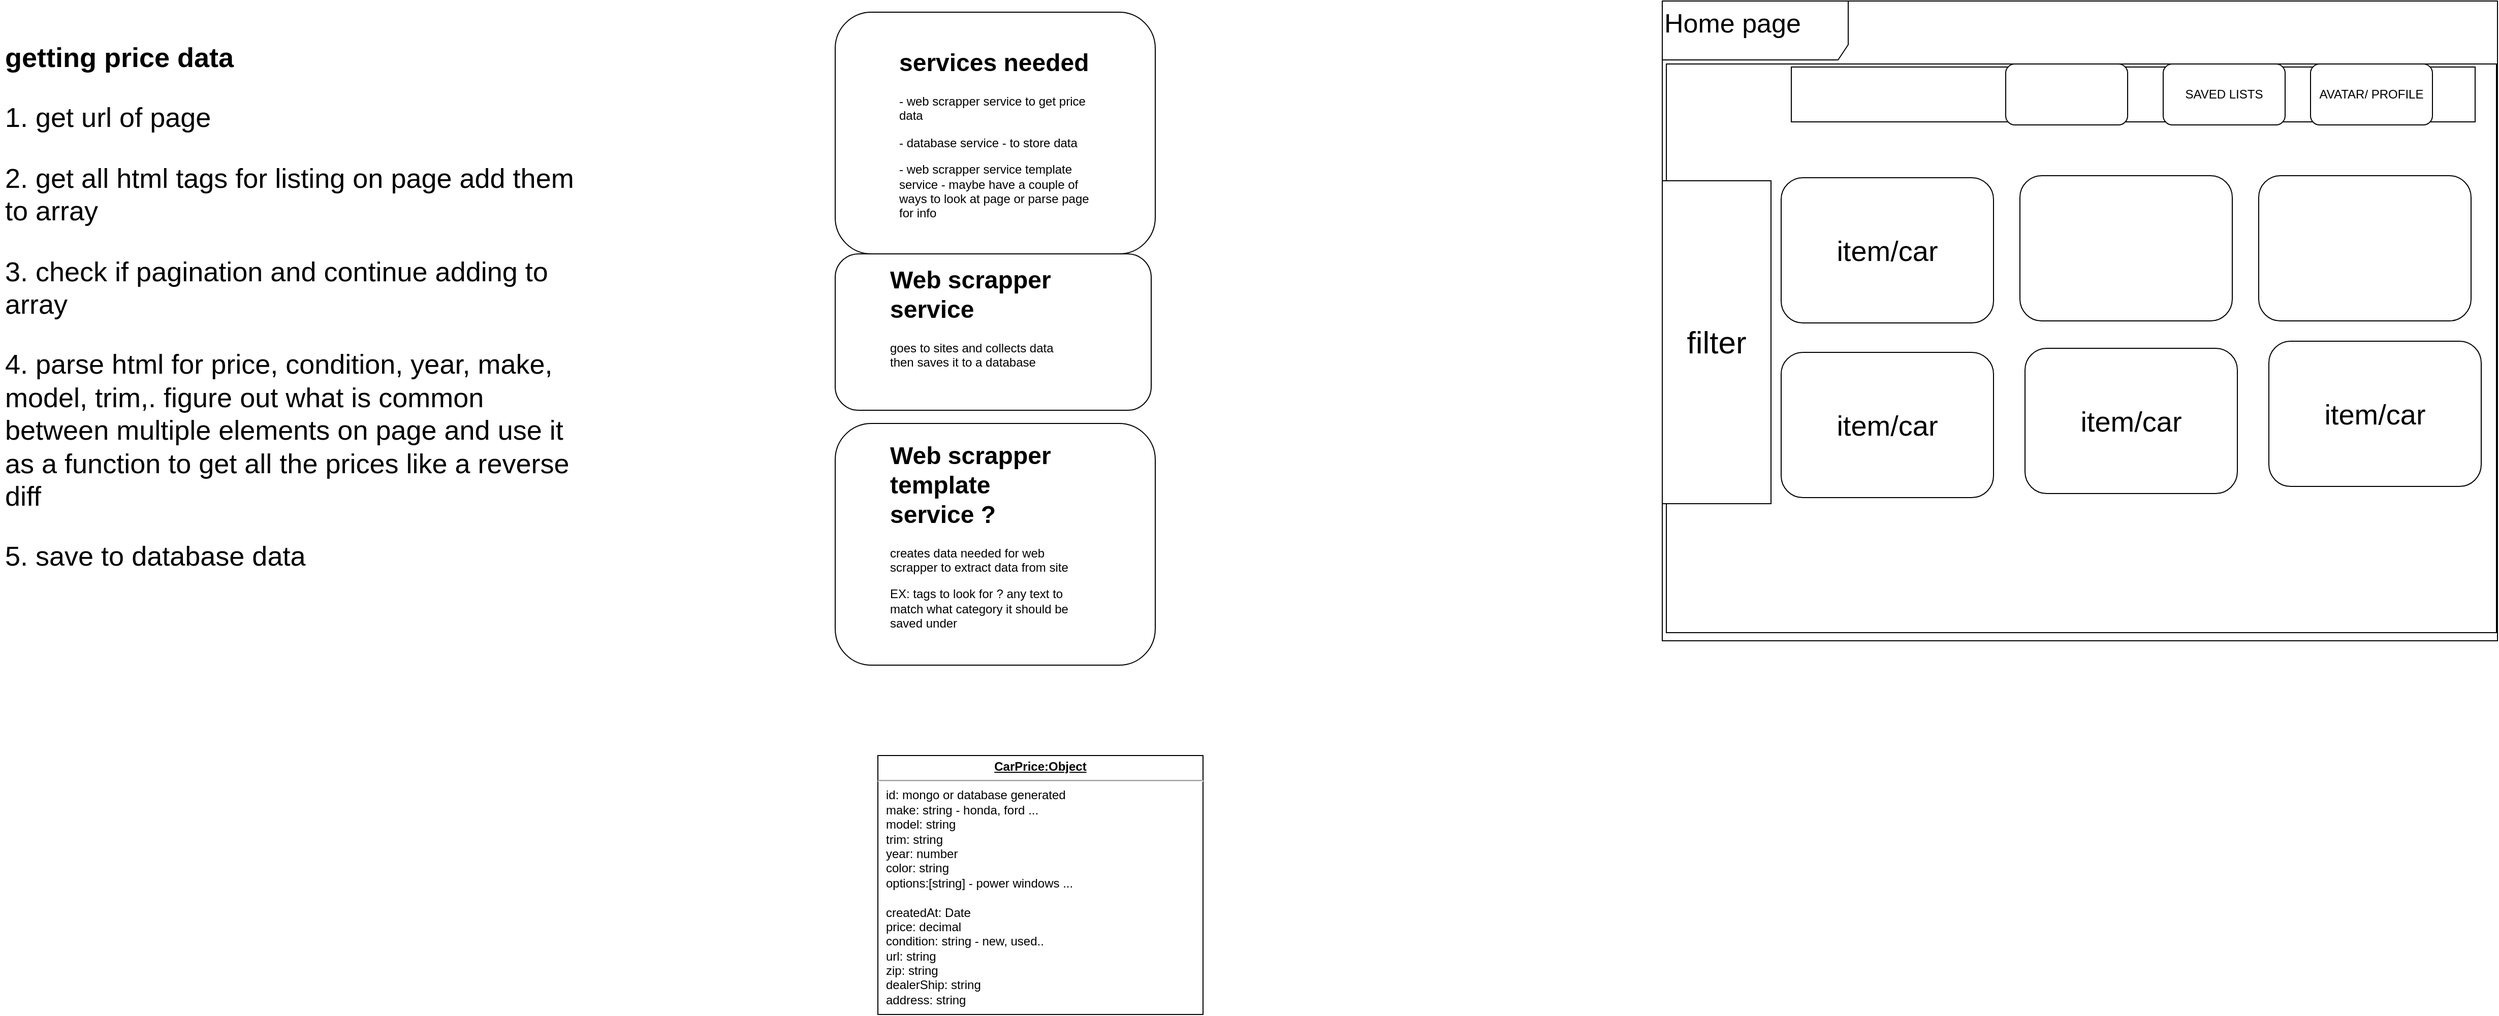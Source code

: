<mxfile version="21.3.7" type="github">
  <diagram id="C5RBs43oDa-KdzZeNtuy" name="Page-1">
    <mxGraphModel dx="1551" dy="603" grid="0" gridSize="10" guides="1" tooltips="1" connect="1" arrows="1" fold="1" page="1" pageScale="1" pageWidth="827" pageHeight="1169" background="#FFFFFF" math="0" shadow="0">
      <root>
        <mxCell id="WIyWlLk6GJQsqaUBKTNV-0" />
        <mxCell id="WIyWlLk6GJQsqaUBKTNV-1" parent="WIyWlLk6GJQsqaUBKTNV-0" />
        <mxCell id="0okB8HhNiFLzHyPfvggb-12" value="" style="rounded=0;whiteSpace=wrap;html=1;movable=0;resizable=0;rotatable=0;deletable=0;editable=0;locked=1;connectable=0;" parent="WIyWlLk6GJQsqaUBKTNV-1" vertex="1">
          <mxGeometry x="831" y="65" width="817" height="560" as="geometry" />
        </mxCell>
        <mxCell id="0okB8HhNiFLzHyPfvggb-7" value="" style="rounded=1;whiteSpace=wrap;html=1;" parent="WIyWlLk6GJQsqaUBKTNV-1" vertex="1">
          <mxGeometry x="13" y="14" width="315" height="238" as="geometry" />
        </mxCell>
        <mxCell id="0okB8HhNiFLzHyPfvggb-6" value="" style="rounded=1;whiteSpace=wrap;html=1;" parent="WIyWlLk6GJQsqaUBKTNV-1" vertex="1">
          <mxGeometry x="13" y="419" width="315" height="238" as="geometry" />
        </mxCell>
        <mxCell id="0okB8HhNiFLzHyPfvggb-5" value="" style="rounded=1;whiteSpace=wrap;html=1;" parent="WIyWlLk6GJQsqaUBKTNV-1" vertex="1">
          <mxGeometry x="13" y="252" width="311" height="154" as="geometry" />
        </mxCell>
        <mxCell id="iSjQ39G52tXvBVH5eH1I-6" value="&lt;h1&gt;services needed&lt;/h1&gt;&lt;p&gt;- web scrapper service to get price data&lt;/p&gt;&lt;p&gt;- database service - to store data&lt;/p&gt;&lt;p&gt;- web scrapper service template service - maybe have a couple of ways to look at page or parse page for info&amp;nbsp;&lt;/p&gt;" style="text;html=1;strokeColor=none;fillColor=none;spacing=5;spacingTop=-20;whiteSpace=wrap;overflow=hidden;rounded=0;" parent="WIyWlLk6GJQsqaUBKTNV-1" vertex="1">
          <mxGeometry x="71" y="44" width="209" height="199" as="geometry" />
        </mxCell>
        <mxCell id="iSjQ39G52tXvBVH5eH1I-19" value="&lt;h1&gt;Web scrapper service&lt;/h1&gt;&lt;p&gt;goes to sites and collects data then saves it to a database&lt;/p&gt;" style="text;html=1;strokeColor=none;fillColor=none;spacing=5;spacingTop=-20;whiteSpace=wrap;overflow=hidden;rounded=0;" parent="WIyWlLk6GJQsqaUBKTNV-1" vertex="1">
          <mxGeometry x="62" y="258" width="186" height="163" as="geometry" />
        </mxCell>
        <mxCell id="iSjQ39G52tXvBVH5eH1I-20" value="&lt;h1&gt;Web scrapper template service ?&lt;/h1&gt;&lt;p&gt;creates data needed for web scrapper to extract data from site&lt;/p&gt;&lt;p&gt;EX: tags to look for ? any text to match what category it should be saved under&lt;/p&gt;" style="text;html=1;strokeColor=none;fillColor=none;spacing=5;spacingTop=-20;whiteSpace=wrap;overflow=hidden;rounded=0;" parent="WIyWlLk6GJQsqaUBKTNV-1" vertex="1">
          <mxGeometry x="62" y="431" width="192" height="203" as="geometry" />
        </mxCell>
        <mxCell id="0okB8HhNiFLzHyPfvggb-10" value="&lt;span style=&quot;font-size: 26px;&quot;&gt;Home page&lt;br&gt;&lt;br&gt;&lt;/span&gt;" style="shape=umlFrame;whiteSpace=wrap;html=1;pointerEvents=0;width=183;height=58;align=left;verticalAlign=top;" parent="WIyWlLk6GJQsqaUBKTNV-1" vertex="1">
          <mxGeometry x="827" y="3" width="822" height="630" as="geometry" />
        </mxCell>
        <mxCell id="0okB8HhNiFLzHyPfvggb-11" value="" style="rounded=0;whiteSpace=wrap;html=1;" parent="WIyWlLk6GJQsqaUBKTNV-1" vertex="1">
          <mxGeometry x="954" y="68" width="673" height="54" as="geometry" />
        </mxCell>
        <mxCell id="0okB8HhNiFLzHyPfvggb-15" value="item/car" style="rounded=1;whiteSpace=wrap;html=1;fontSize=28;" parent="WIyWlLk6GJQsqaUBKTNV-1" vertex="1">
          <mxGeometry x="944" y="177" width="209" height="143" as="geometry" />
        </mxCell>
        <mxCell id="0okB8HhNiFLzHyPfvggb-31" value="" style="rounded=1;whiteSpace=wrap;html=1;" parent="WIyWlLk6GJQsqaUBKTNV-1" vertex="1">
          <mxGeometry x="1179" y="175" width="209" height="143" as="geometry" />
        </mxCell>
        <mxCell id="0okB8HhNiFLzHyPfvggb-32" value="" style="rounded=1;whiteSpace=wrap;html=1;" parent="WIyWlLk6GJQsqaUBKTNV-1" vertex="1">
          <mxGeometry x="1414" y="175" width="209" height="143" as="geometry" />
        </mxCell>
        <mxCell id="0okB8HhNiFLzHyPfvggb-34" value="item/car" style="rounded=1;whiteSpace=wrap;html=1;fontSize=28;" parent="WIyWlLk6GJQsqaUBKTNV-1" vertex="1">
          <mxGeometry x="944" y="349" width="209" height="143" as="geometry" />
        </mxCell>
        <mxCell id="0okB8HhNiFLzHyPfvggb-38" value="item/car" style="rounded=1;whiteSpace=wrap;html=1;fontSize=28;" parent="WIyWlLk6GJQsqaUBKTNV-1" vertex="1">
          <mxGeometry x="1184" y="345" width="209" height="143" as="geometry" />
        </mxCell>
        <mxCell id="0okB8HhNiFLzHyPfvggb-39" value="item/car" style="rounded=1;whiteSpace=wrap;html=1;fontSize=28;" parent="WIyWlLk6GJQsqaUBKTNV-1" vertex="1">
          <mxGeometry x="1424" y="338" width="209" height="143" as="geometry" />
        </mxCell>
        <mxCell id="0okB8HhNiFLzHyPfvggb-40" value="filter" style="rounded=0;whiteSpace=wrap;html=1;fontSize=31;" parent="WIyWlLk6GJQsqaUBKTNV-1" vertex="1">
          <mxGeometry x="827" y="180" width="107" height="318" as="geometry" />
        </mxCell>
        <mxCell id="0okB8HhNiFLzHyPfvggb-41" value="" style="rounded=1;whiteSpace=wrap;html=1;" parent="WIyWlLk6GJQsqaUBKTNV-1" vertex="1">
          <mxGeometry x="1165" y="65" width="120" height="60" as="geometry" />
        </mxCell>
        <mxCell id="0okB8HhNiFLzHyPfvggb-42" value="SAVED LISTS" style="rounded=1;whiteSpace=wrap;html=1;" parent="WIyWlLk6GJQsqaUBKTNV-1" vertex="1">
          <mxGeometry x="1320" y="65" width="120" height="60" as="geometry" />
        </mxCell>
        <mxCell id="0okB8HhNiFLzHyPfvggb-44" value="AVATAR/ PROFILE" style="rounded=1;whiteSpace=wrap;html=1;" parent="WIyWlLk6GJQsqaUBKTNV-1" vertex="1">
          <mxGeometry x="1465" y="65" width="120" height="60" as="geometry" />
        </mxCell>
        <mxCell id="3KvmG0rWOwiglzFbtULg-1" value="&lt;h1 style=&quot;font-size: 27px;&quot;&gt;getting price data&lt;/h1&gt;&lt;p style=&quot;font-size: 27px;&quot;&gt;1. get url of page&lt;/p&gt;&lt;p style=&quot;font-size: 27px;&quot;&gt;2. get all html tags for listing on page add them to array&lt;/p&gt;&lt;p style=&quot;font-size: 27px;&quot;&gt;3. check if pagination and continue adding to array&lt;/p&gt;&lt;p style=&quot;font-size: 27px;&quot;&gt;4. parse html for price, condition, year, make, model, trim,. figure out what is common between multiple elements on page and use it as a function to get all the prices like a reverse diff&lt;/p&gt;&lt;p style=&quot;font-size: 27px;&quot;&gt;5. save to database data&lt;/p&gt;" style="text;html=1;strokeColor=none;fillColor=none;spacing=5;spacingTop=-20;whiteSpace=wrap;overflow=hidden;rounded=0;" vertex="1" parent="WIyWlLk6GJQsqaUBKTNV-1">
          <mxGeometry x="-809" y="35" width="575" height="915" as="geometry" />
        </mxCell>
        <mxCell id="3KvmG0rWOwiglzFbtULg-2" value="&lt;p style=&quot;margin:0px;margin-top:4px;text-align:center;text-decoration:underline;&quot;&gt;&lt;b&gt;CarPrice:Object&lt;/b&gt;&lt;/p&gt;&lt;hr&gt;&lt;p style=&quot;margin:0px;margin-left:8px;&quot;&gt;id: mongo or database generated&lt;/p&gt;&lt;p style=&quot;margin:0px;margin-left:8px;&quot;&gt;make: string - honda, ford ...&lt;/p&gt;&lt;p style=&quot;margin:0px;margin-left:8px;&quot;&gt;model: string&lt;/p&gt;&lt;p style=&quot;margin:0px;margin-left:8px;&quot;&gt;trim: string&lt;/p&gt;&lt;p style=&quot;margin:0px;margin-left:8px;&quot;&gt;year: number&lt;/p&gt;&lt;p style=&quot;margin:0px;margin-left:8px;&quot;&gt;color: string&lt;/p&gt;&lt;p style=&quot;margin:0px;margin-left:8px;&quot;&gt;options:[string] - power windows ...&lt;/p&gt;&lt;p style=&quot;margin:0px;margin-left:8px;&quot;&gt;&lt;br&gt;&lt;/p&gt;&lt;p style=&quot;margin:0px;margin-left:8px;&quot;&gt;createdAt: Date&lt;/p&gt;&lt;p style=&quot;margin:0px;margin-left:8px;&quot;&gt;price: decimal&lt;/p&gt;&lt;p style=&quot;margin:0px;margin-left:8px;&quot;&gt;condition: string - new, used..&lt;/p&gt;&lt;p style=&quot;margin:0px;margin-left:8px;&quot;&gt;url: string&lt;/p&gt;&lt;p style=&quot;margin:0px;margin-left:8px;&quot;&gt;zip: string&lt;/p&gt;&lt;p style=&quot;margin:0px;margin-left:8px;&quot;&gt;dealerShip: string&lt;/p&gt;&lt;p style=&quot;margin:0px;margin-left:8px;&quot;&gt;address: string&lt;/p&gt;&lt;p style=&quot;margin:0px;margin-left:8px;&quot;&gt;&lt;br&gt;&lt;/p&gt;" style="verticalAlign=top;align=left;overflow=fill;fontSize=12;fontFamily=Helvetica;html=1;whiteSpace=wrap;" vertex="1" parent="WIyWlLk6GJQsqaUBKTNV-1">
          <mxGeometry x="55" y="746" width="320" height="255" as="geometry" />
        </mxCell>
      </root>
    </mxGraphModel>
  </diagram>
</mxfile>
